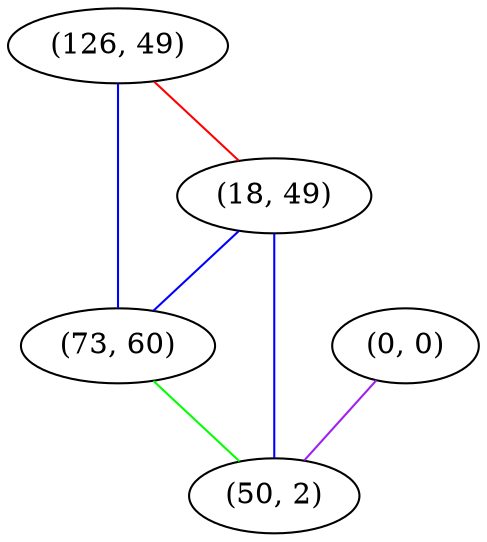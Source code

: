 graph "" {
"(126, 49)";
"(0, 0)";
"(18, 49)";
"(73, 60)";
"(50, 2)";
"(126, 49)" -- "(73, 60)"  [color=blue, key=0, weight=3];
"(126, 49)" -- "(18, 49)"  [color=red, key=0, weight=1];
"(0, 0)" -- "(50, 2)"  [color=purple, key=0, weight=4];
"(18, 49)" -- "(73, 60)"  [color=blue, key=0, weight=3];
"(18, 49)" -- "(50, 2)"  [color=blue, key=0, weight=3];
"(73, 60)" -- "(50, 2)"  [color=green, key=0, weight=2];
}
